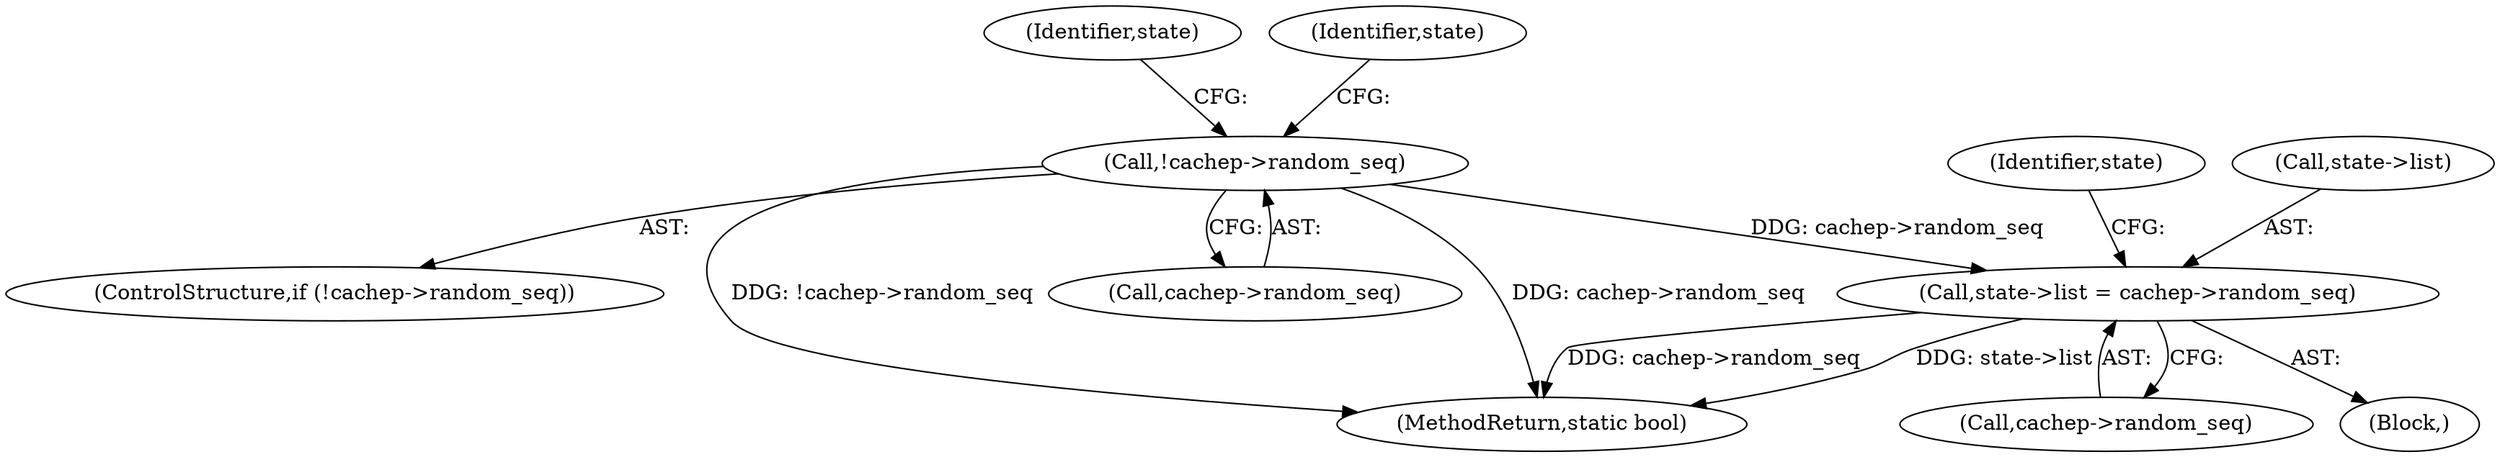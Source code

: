 digraph "0_linux_c4e490cf148e85ead0d1b1c2caaba833f1d5b29f@API" {
"1000129" [label="(Call,state->list = cachep->random_seq)"];
"1000113" [label="(Call,!cachep->random_seq)"];
"1000121" [label="(Identifier,state)"];
"1000138" [label="(Identifier,state)"];
"1000114" [label="(Call,cachep->random_seq)"];
"1000113" [label="(Call,!cachep->random_seq)"];
"1000153" [label="(MethodReturn,static bool)"];
"1000130" [label="(Call,state->list)"];
"1000112" [label="(ControlStructure,if (!cachep->random_seq))"];
"1000133" [label="(Call,cachep->random_seq)"];
"1000128" [label="(Block,)"];
"1000129" [label="(Call,state->list = cachep->random_seq)"];
"1000131" [label="(Identifier,state)"];
"1000129" -> "1000128"  [label="AST: "];
"1000129" -> "1000133"  [label="CFG: "];
"1000130" -> "1000129"  [label="AST: "];
"1000133" -> "1000129"  [label="AST: "];
"1000138" -> "1000129"  [label="CFG: "];
"1000129" -> "1000153"  [label="DDG: cachep->random_seq"];
"1000129" -> "1000153"  [label="DDG: state->list"];
"1000113" -> "1000129"  [label="DDG: cachep->random_seq"];
"1000113" -> "1000112"  [label="AST: "];
"1000113" -> "1000114"  [label="CFG: "];
"1000114" -> "1000113"  [label="AST: "];
"1000121" -> "1000113"  [label="CFG: "];
"1000131" -> "1000113"  [label="CFG: "];
"1000113" -> "1000153"  [label="DDG: cachep->random_seq"];
"1000113" -> "1000153"  [label="DDG: !cachep->random_seq"];
}
